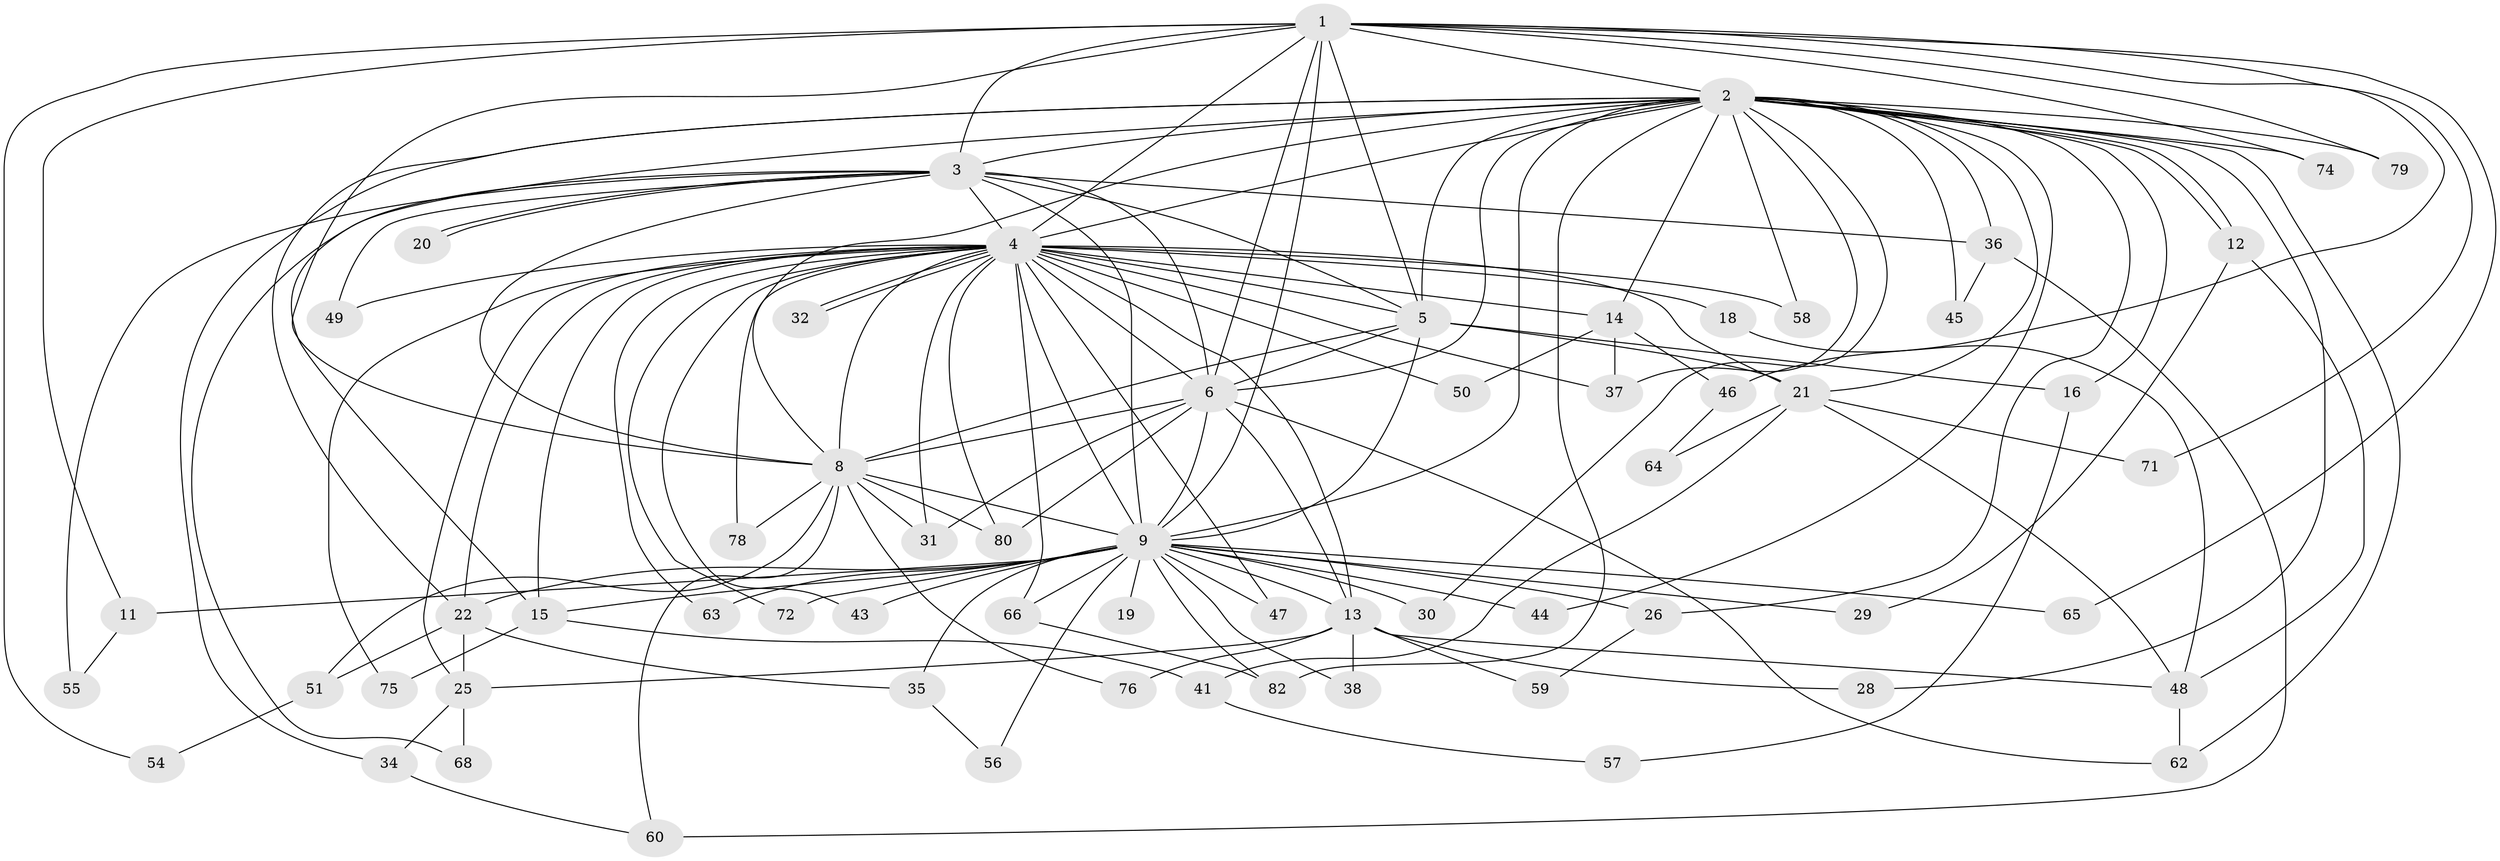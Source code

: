 // original degree distribution, {17: 0.023529411764705882, 30: 0.011764705882352941, 16: 0.011764705882352941, 23: 0.011764705882352941, 12: 0.023529411764705882, 21: 0.011764705882352941, 15: 0.011764705882352941, 24: 0.011764705882352941, 4: 0.08235294117647059, 7: 0.023529411764705882, 6: 0.023529411764705882, 3: 0.24705882352941178, 2: 0.5058823529411764}
// Generated by graph-tools (version 1.1) at 2025/10/02/27/25 16:10:57]
// undirected, 63 vertices, 149 edges
graph export_dot {
graph [start="1"]
  node [color=gray90,style=filled];
  1 [super="+73"];
  2 [super="+17"];
  3 [super="+84"];
  4 [super="+7"];
  5 [super="+67"];
  6 [super="+81"];
  8 [super="+39"];
  9 [super="+10"];
  11 [super="+53"];
  12 [super="+77"];
  13 [super="+24"];
  14 [super="+42"];
  15 [super="+40"];
  16;
  18;
  19;
  20;
  21 [super="+61"];
  22 [super="+23"];
  25 [super="+27"];
  26;
  28;
  29;
  30;
  31 [super="+33"];
  32;
  34;
  35;
  36;
  37 [super="+70"];
  38;
  41;
  43;
  44;
  45;
  46;
  47;
  48 [super="+52"];
  49;
  50;
  51;
  54;
  55;
  56;
  57;
  58;
  59;
  60 [super="+69"];
  62;
  63;
  64;
  65;
  66 [super="+83"];
  68;
  71;
  72;
  74;
  75;
  76;
  78;
  79;
  80 [super="+85"];
  82;
  1 -- 2;
  1 -- 3;
  1 -- 4 [weight=2];
  1 -- 5;
  1 -- 6;
  1 -- 8;
  1 -- 9 [weight=3];
  1 -- 46;
  1 -- 54;
  1 -- 65;
  1 -- 71;
  1 -- 74;
  1 -- 79;
  1 -- 11;
  2 -- 3;
  2 -- 4 [weight=2];
  2 -- 5;
  2 -- 6;
  2 -- 8;
  2 -- 9 [weight=3];
  2 -- 12;
  2 -- 12;
  2 -- 14;
  2 -- 15;
  2 -- 16;
  2 -- 21;
  2 -- 22;
  2 -- 26;
  2 -- 28;
  2 -- 30;
  2 -- 34;
  2 -- 36;
  2 -- 37;
  2 -- 44;
  2 -- 45;
  2 -- 58;
  2 -- 62;
  2 -- 74;
  2 -- 79;
  2 -- 82;
  3 -- 4 [weight=2];
  3 -- 5;
  3 -- 6;
  3 -- 8;
  3 -- 9 [weight=2];
  3 -- 20;
  3 -- 20;
  3 -- 36;
  3 -- 49;
  3 -- 55 [weight=2];
  3 -- 68;
  4 -- 5 [weight=3];
  4 -- 6 [weight=2];
  4 -- 8 [weight=3];
  4 -- 9 [weight=4];
  4 -- 13;
  4 -- 18 [weight=2];
  4 -- 21;
  4 -- 25;
  4 -- 32;
  4 -- 32;
  4 -- 43;
  4 -- 47;
  4 -- 49;
  4 -- 63;
  4 -- 75;
  4 -- 78;
  4 -- 66;
  4 -- 72;
  4 -- 14 [weight=2];
  4 -- 80;
  4 -- 22;
  4 -- 31;
  4 -- 37;
  4 -- 50;
  4 -- 58;
  4 -- 15;
  5 -- 6;
  5 -- 8;
  5 -- 9 [weight=2];
  5 -- 16;
  5 -- 21;
  6 -- 8;
  6 -- 9 [weight=2];
  6 -- 31;
  6 -- 13;
  6 -- 62;
  6 -- 80;
  8 -- 9 [weight=2];
  8 -- 51;
  8 -- 60;
  8 -- 78;
  8 -- 80;
  8 -- 76;
  8 -- 31;
  9 -- 11 [weight=2];
  9 -- 13;
  9 -- 15;
  9 -- 29;
  9 -- 35;
  9 -- 38;
  9 -- 43;
  9 -- 44;
  9 -- 47;
  9 -- 56;
  9 -- 65;
  9 -- 82;
  9 -- 66;
  9 -- 72;
  9 -- 19;
  9 -- 26;
  9 -- 30;
  9 -- 63;
  9 -- 22;
  11 -- 55;
  12 -- 29;
  12 -- 48;
  13 -- 38;
  13 -- 59;
  13 -- 28;
  13 -- 76;
  13 -- 25;
  13 -- 48;
  14 -- 46;
  14 -- 50;
  14 -- 37;
  15 -- 41;
  15 -- 75;
  16 -- 57;
  18 -- 48;
  21 -- 41;
  21 -- 48;
  21 -- 64;
  21 -- 71;
  22 -- 25;
  22 -- 35;
  22 -- 51;
  25 -- 34;
  25 -- 68;
  26 -- 59;
  34 -- 60;
  35 -- 56;
  36 -- 45;
  36 -- 60;
  41 -- 57;
  46 -- 64;
  48 -- 62;
  51 -- 54;
  66 -- 82;
}
